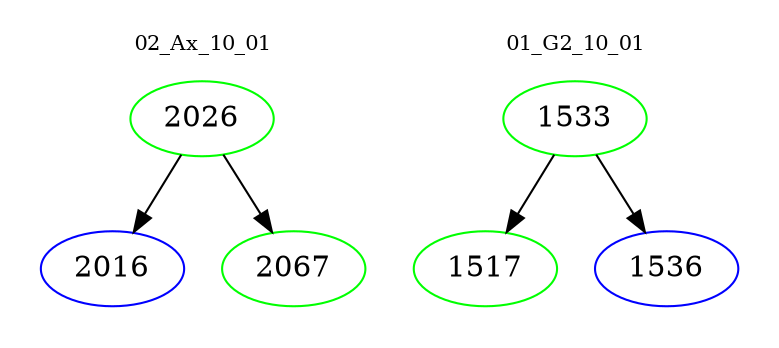 digraph{
subgraph cluster_0 {
color = white
label = "02_Ax_10_01";
fontsize=10;
T0_2026 [label="2026", color="green"]
T0_2026 -> T0_2016 [color="black"]
T0_2016 [label="2016", color="blue"]
T0_2026 -> T0_2067 [color="black"]
T0_2067 [label="2067", color="green"]
}
subgraph cluster_1 {
color = white
label = "01_G2_10_01";
fontsize=10;
T1_1533 [label="1533", color="green"]
T1_1533 -> T1_1517 [color="black"]
T1_1517 [label="1517", color="green"]
T1_1533 -> T1_1536 [color="black"]
T1_1536 [label="1536", color="blue"]
}
}
